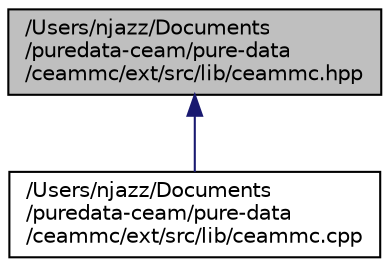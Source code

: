 digraph "/Users/njazz/Documents/puredata-ceam/pure-data/ceammc/ext/src/lib/ceammc.hpp"
{
  edge [fontname="Helvetica",fontsize="10",labelfontname="Helvetica",labelfontsize="10"];
  node [fontname="Helvetica",fontsize="10",shape=record];
  Node1 [label="/Users/njazz/Documents\l/puredata-ceam/pure-data\l/ceammc/ext/src/lib/ceammc.hpp",height=0.2,width=0.4,color="black", fillcolor="grey75", style="filled" fontcolor="black"];
  Node1 -> Node2 [dir="back",color="midnightblue",fontsize="10",style="solid",fontname="Helvetica"];
  Node2 [label="/Users/njazz/Documents\l/puredata-ceam/pure-data\l/ceammc/ext/src/lib/ceammc.cpp",height=0.2,width=0.4,color="black", fillcolor="white", style="filled",URL="$ceammc_8cpp.html"];
}
